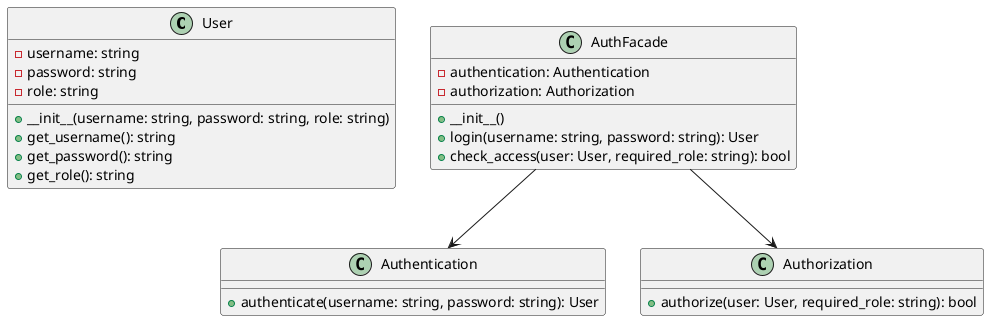 @startuml

class User {
    -username: string
    -password: string
    -role: string
    +__init__(username: string, password: string, role: string)
    +get_username(): string
    +get_password(): string
    +get_role(): string
}

class Authentication {
    +authenticate(username: string, password: string): User
}

class Authorization {
    +authorize(user: User, required_role: string): bool
}

class AuthFacade {
    -authentication: Authentication
    -authorization: Authorization
    +__init__()
    +login(username: string, password: string): User
    +check_access(user: User, required_role: string): bool
}

AuthFacade --> Authentication
AuthFacade --> Authorization

@enduml